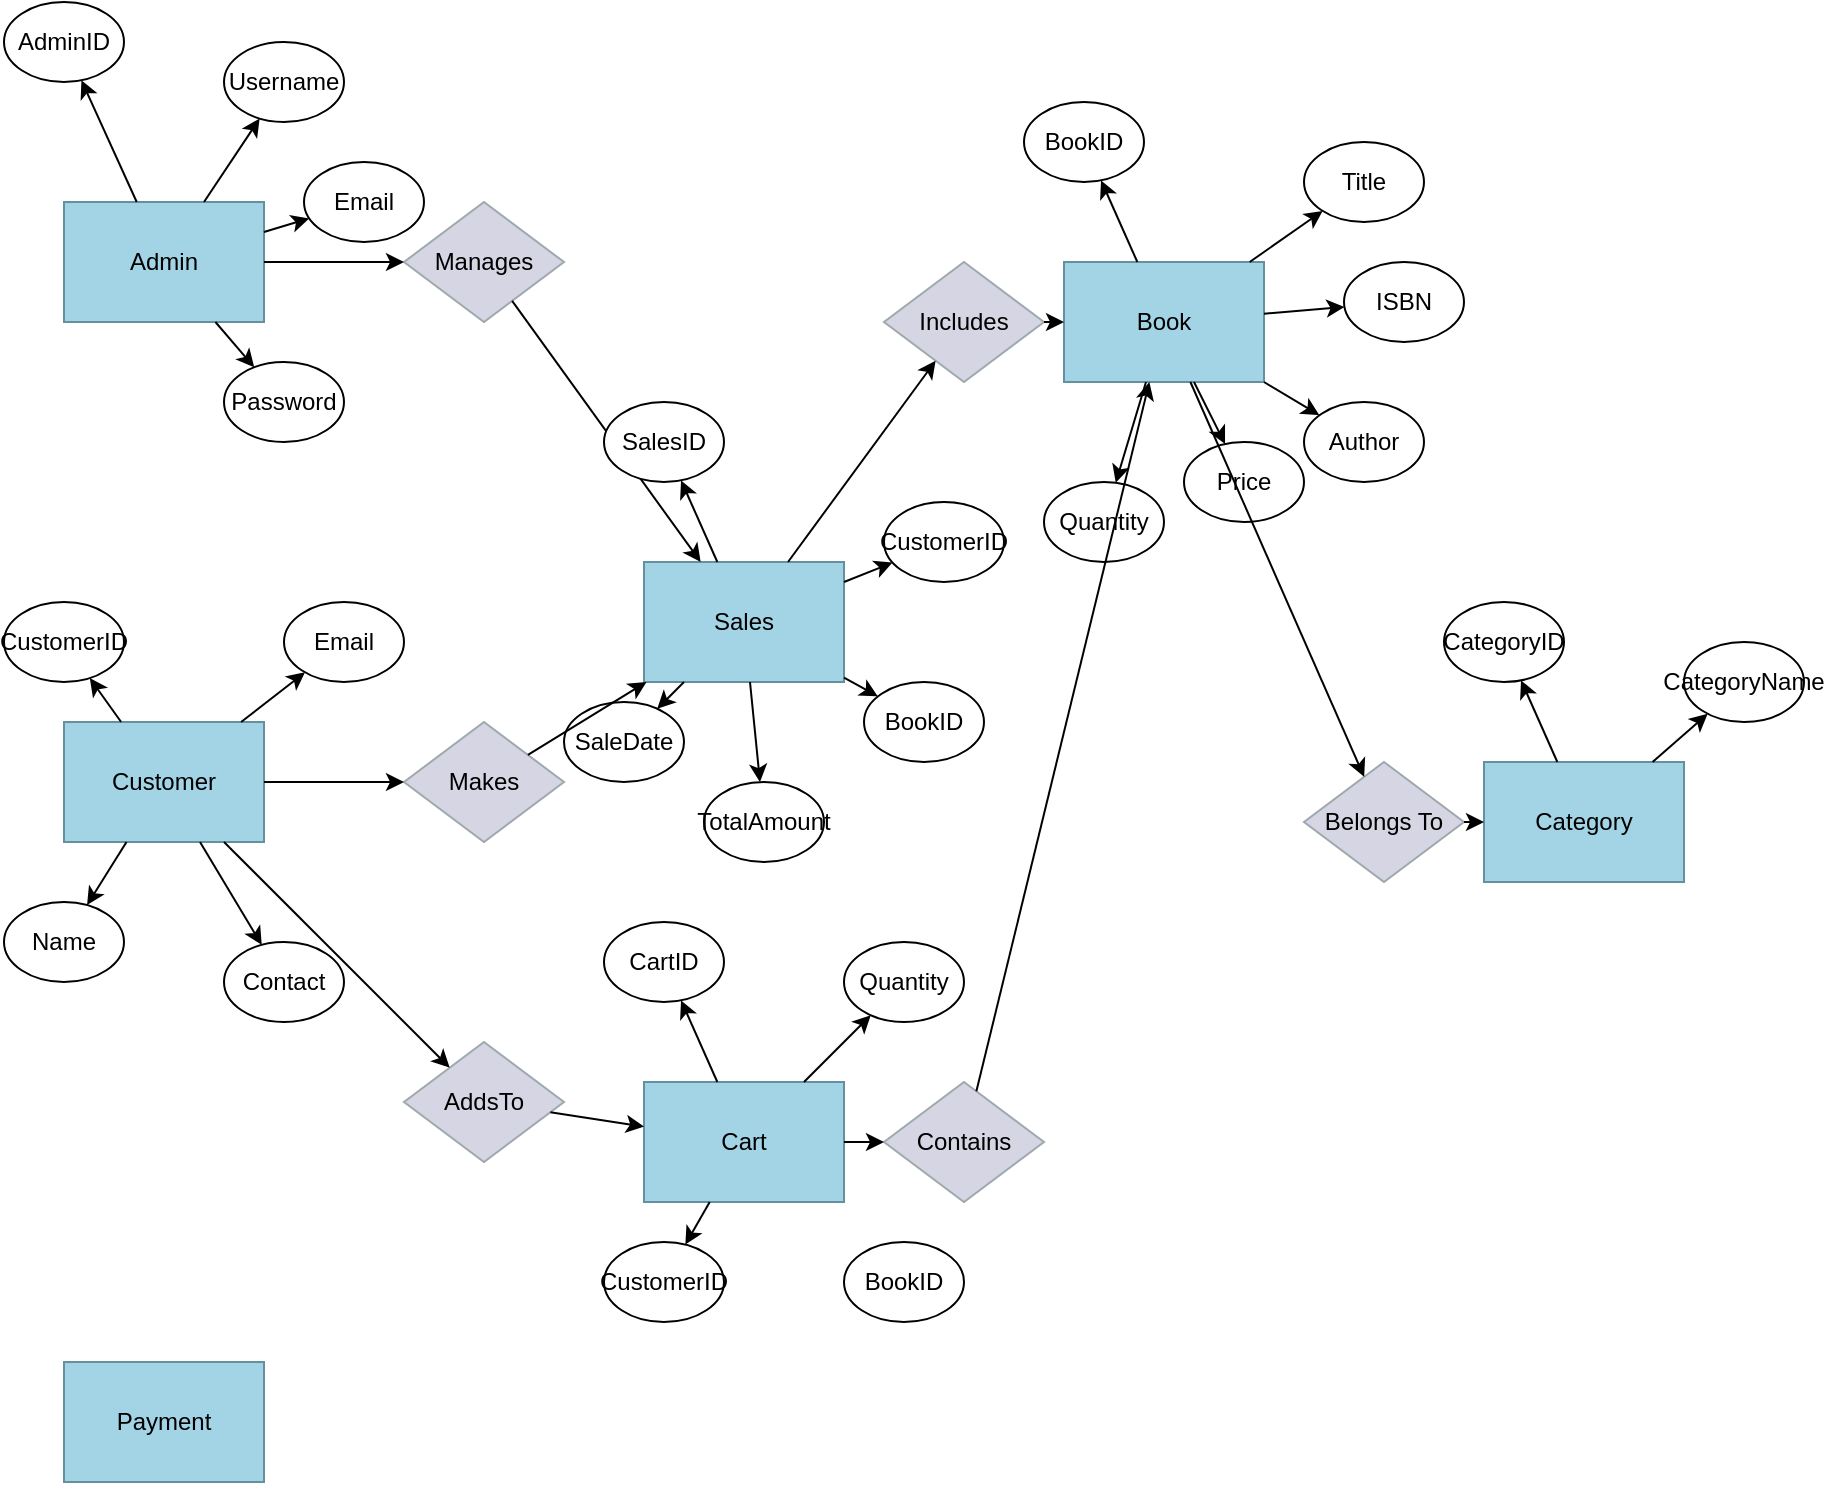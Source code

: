 <mxfile version="23.1.0" type="device">
  <diagram name="Page-1" id="2v3cK4fD7Jv4Vw0qW9uX">
    <mxGraphModel dx="1130" dy="679" grid="1" gridSize="10" guides="1" tooltips="1" connect="1" arrows="1" fold="1" page="1" pageScale="1" pageWidth="850" pageHeight="1100" math="0" shadow="0">
      <root>
        <mxCell id="0"/>
        <mxCell id="1" parent="0"/>
        <mxCell id="pPjB5a9F8bC1zN0jK9c0-1" value="Admin" style="rounded=0;whiteSpace=wrap;html=1;fillColor=#a2d4e6;strokeColor=#63919f;" vertex="1" parent="1">
          <mxGeometry x="60" y="170" width="100" height="60" as="geometry"/>
        </mxCell>
        <mxCell id="pPjB5a9F8bC1zN0jK9c0-2" value="AdminID" style="ellipse;whiteSpace=wrap;html=1;" vertex="1" parent="1">
          <mxGeometry x="30" y="70" width="60" height="40" as="geometry"/>
        </mxCell>
        <mxCell id="pPjB5a9F8bC1zN0jK9c0-3" edge="1" parent="1" source="pPjB5a9F8bC1zN0jK9c0-1" target="pPjB5a9F8bC1zN0jK9c0-2">
          <mxGeometry relative="1" as="geometry"/>
        </mxCell>
        <mxCell id="pPjB5a9F8bC1zN0jK9c0-4" value="Username" style="ellipse;whiteSpace=wrap;html=1;" vertex="1" parent="1">
          <mxGeometry x="140" y="90" width="60" height="40" as="geometry"/>
        </mxCell>
        <mxCell id="pPjB5a9F8bC1zN0jK9c0-5" edge="1" parent="1" source="pPjB5a9F8bC1zN0jK9c0-1" target="pPjB5a9F8bC1zN0jK9c0-4">
          <mxGeometry relative="1" as="geometry"/>
        </mxCell>
        <mxCell id="pPjB5a9F8bC1zN0jK9c0-6" value="Email" style="ellipse;whiteSpace=wrap;html=1;" vertex="1" parent="1">
          <mxGeometry x="180" y="150" width="60" height="40" as="geometry"/>
        </mxCell>
        <mxCell id="pPjB5a9F8bC1zN0jK9c0-7" edge="1" parent="1" source="pPjB5a9F8bC1zN0jK9c0-1" target="pPjB5a9F8bC1zN0jK9c0-6">
          <mxGeometry relative="1" as="geometry"/>
        </mxCell>
        <mxCell id="pPjB5a9F8bC1zN0jK9c0-8" value="Password" style="ellipse;whiteSpace=wrap;html=1;" vertex="1" parent="1">
          <mxGeometry x="140" y="250" width="60" height="40" as="geometry"/>
        </mxCell>
        <mxCell id="pPjB5a9F8bC1zN0jK9c0-9" edge="1" parent="1" source="pPjB5a9F8bC1zN0jK9c0-1" target="pPjB5a9F8bC1zN0jK9c0-8">
          <mxGeometry relative="1" as="geometry"/>
        </mxCell>
        <mxCell id="pPjB5a9F8bC1zN0jK9c0-10" value="Manages" style="rhombus;whiteSpace=wrap;html=1;fillColor=#d5d5e3;strokeColor=#9ea9ad;" vertex="1" parent="1">
          <mxGeometry x="230" y="170" width="80" height="60" as="geometry"/>
        </mxCell>
        <mxCell id="pPjB5a9F8bC1zN0jK9c0-11" edge="1" parent="1" source="pPjB5a9F8bC1zN0jK9c0-1" target="pPjB5a9F8bC1zN0jK9c0-10">
          <mxGeometry x="0.372" y="0" relative="1" as="geometry">
            <mxPoint x="161" y="200" as="sourcePoint"/>
            <mxPoint x="200" y="200" as="targetPoint"/>
            <Array as="points">
              <mxPoint x="210" y="200" />
            </Array>
            <mxPoint as="offset"/>
          </mxGeometry>
        </mxCell>
        <mxCell id="pPjB5a9F8bC1zN0jK9c0-12" value="Sales" style="rounded=0;whiteSpace=wrap;html=1;fillColor=#a2d4e6;strokeColor=#63919f;" vertex="1" parent="1">
          <mxGeometry x="350" y="350" width="100" height="60" as="geometry"/>
        </mxCell>
        <mxCell id="pPjB5a9F8bC1zN0jK9c0-13" edge="1" parent="1" source="pPjB5a9F8bC1zN0jK9c0-10" target="pPjB5a9F8bC1zN0jK9c0-12">
          <mxGeometry relative="1" as="geometry"/>
        </mxCell>
        <mxCell id="pPjB5a9F8bC1zN0jK9c0-14" value="Book" style="rounded=0;whiteSpace=wrap;html=1;fillColor=#a2d4e6;strokeColor=#63919f;" vertex="1" parent="1">
          <mxGeometry x="560" y="200" width="100" height="60" as="geometry"/>
        </mxCell>
        <mxCell id="pPjB5a9F8bC1zN0jK9c0-15" value="Includes" style="rhombus;whiteSpace=wrap;html=1;fillColor=#d5d5e3;strokeColor=#9ea9ad;" vertex="1" parent="1">
          <mxGeometry x="470" y="200" width="80" height="60" as="geometry"/>
        </mxCell>
        <mxCell id="pPjB5a9F8bC1zN0jK9c0-16" edge="1" parent="1" source="pPjB5a9F8bC1zN0jK9c0-12" target="pPjB5a9F8bC1zN0jK9c0-15">
          <mxGeometry relative="1" as="geometry"/>
        </mxCell>
        <mxCell id="pPjB5a9F8bC1zN0jK9c0-17" edge="1" parent="1" source="pPjB5a9F8bC1zN0jK9c0-15" target="pPjB5a9F8bC1zN0jK9c0-14">
          <mxGeometry relative="1" as="geometry"/>
        </mxCell>
        <mxCell id="pPjB5a9F8bC1zN0jK9c0-18" value="SalesID" style="ellipse;whiteSpace=wrap;html=1;" vertex="1" parent="1">
          <mxGeometry x="330" y="270" width="60" height="40" as="geometry"/>
        </mxCell>
        <mxCell id="pPjB5a9F8bC1zN0jK9c0-19" edge="1" parent="1" source="pPjB5a9F8bC1zN0jK9c0-12" target="pPjB5a9F8bC1zN0jK9c0-18">
          <mxGeometry relative="1" as="geometry"/>
        </mxCell>
        <mxCell id="pPjB5a9F8bC1zN0jK9c0-20" value="CustomerID" style="ellipse;whiteSpace=wrap;html=1;" vertex="1" parent="1">
          <mxGeometry x="470" y="320" width="60" height="40" as="geometry"/>
        </mxCell>
        <mxCell id="pPjB5a9F8bC1zN0jK9c0-21" edge="1" parent="1" source="pPjB5a9F8bC1zN0jK9c0-12" target="pPjB5a9F8bC1zN0jK9c0-20">
          <mxGeometry relative="1" as="geometry"/>
        </mxCell>
        <mxCell id="pPjB5a9F8bC1zN0jK9c0-22" value="BookID" style="ellipse;whiteSpace=wrap;html=1;" vertex="1" parent="1">
          <mxGeometry x="460" y="410" width="60" height="40" as="geometry"/>
        </mxCell>
        <mxCell id="pPjB5a9F8bC1zN0jK9c0-23" edge="1" parent="1" source="pPjB5a9F8bC1zN0jK9c0-12" target="pPjB5a9F8bC1zN0jK9c0-22">
          <mxGeometry relative="1" as="geometry"/>
        </mxCell>
        <mxCell id="pPjB5a9F8bC1zN0jK9c0-24" value="SaleDate" style="ellipse;whiteSpace=wrap;html=1;" vertex="1" parent="1">
          <mxGeometry x="310" y="420" width="60" height="40" as="geometry"/>
        </mxCell>
        <mxCell id="pPjB5a9F8bC1zN0jK9c0-25" edge="1" parent="1" source="pPjB5a9F8bC1zN0jK9c0-12" target="pPjB5a9F8bC1zN0jK9c0-24">
          <mxGeometry relative="1" as="geometry"/>
        </mxCell>
        <mxCell id="pPjB5a9F8bC1zN0jK9c0-26" value="TotalAmount" style="ellipse;whiteSpace=wrap;html=1;" vertex="1" parent="1">
          <mxGeometry x="380" y="460" width="60" height="40" as="geometry"/>
        </mxCell>
        <mxCell id="pPjB5a9F8bC1zN0jK9c0-27" edge="1" parent="1" source="pPjB5a9F8bC1zN0jK9c0-12" target="pPjB5a9F8bC1zN0jK9c0-26">
          <mxGeometry relative="1" as="geometry"/>
        </mxCell>
        <mxCell id="pPjB5a9F8bC1zN0jK9c0-28" value="Title" style="ellipse;whiteSpace=wrap;html=1;" vertex="1" parent="1">
          <mxGeometry x="680" y="140" width="60" height="40" as="geometry"/>
        </mxCell>
        <mxCell id="pPjB5a9F8bC1zN0jK9c0-29" edge="1" parent="1" source="pPjB5a9F8bC1zN0jK9c0-14" target="pPjB5a9F8bC1zN0jK9c0-28">
          <mxGeometry relative="1" as="geometry"/>
        </mxCell>
        <mxCell id="pPjB5a9F8bC1zN0jK9c0-30" value="BookID" style="ellipse;whiteSpace=wrap;html=1;" vertex="1" parent="1">
          <mxGeometry x="540" y="120" width="60" height="40" as="geometry"/>
        </mxCell>
        <mxCell id="pPjB5a9F8bC1zN0jK9c0-31" edge="1" parent="1" source="pPjB5a9F8bC1zN0jK9c0-14" target="pPjB5a9F8bC1zN0jK9c0-30">
          <mxGeometry relative="1" as="geometry"/>
        </mxCell>
        <mxCell id="pPjB5a9F8bC1zN0jK9c0-32" value="ISBN" style="ellipse;whiteSpace=wrap;html=1;" vertex="1" parent="1">
          <mxGeometry x="700" y="200" width="60" height="40" as="geometry"/>
        </mxCell>
        <mxCell id="pPjB5a9F8bC1zN0jK9c0-33" edge="1" parent="1" source="pPjB5a9F8bC1zN0jK9c0-14" target="pPjB5a9F8bC1zN0jK9c0-32">
          <mxGeometry relative="1" as="geometry"/>
        </mxCell>
        <mxCell id="pPjB5a9F8bC1zN0jK9c0-34" value="Author" style="ellipse;whiteSpace=wrap;html=1;" vertex="1" parent="1">
          <mxGeometry x="680" y="270" width="60" height="40" as="geometry"/>
        </mxCell>
        <mxCell id="pPjB5a9F8bC1zN0jK9c0-35" edge="1" parent="1" source="pPjB5a9F8bC1zN0jK9c0-14" target="pPjB5a9F8bC1zN0jK9c0-34">
          <mxGeometry relative="1" as="geometry"/>
        </mxCell>
        <mxCell id="pPjB5a9F8bC1zN0jK9c0-36" value="Price" style="ellipse;whiteSpace=wrap;html=1;" vertex="1" parent="1">
          <mxGeometry x="620" y="290" width="60" height="40" as="geometry"/>
        </mxCell>
        <mxCell id="pPjB5a9F8bC1zN0jK9c0-37" edge="1" parent="1" source="pPjB5a9F8bC1zN0jK9c0-14" target="pPjB5a9F8bC1zN0jK9c0-36">
          <mxGeometry relative="1" as="geometry"/>
        </mxCell>
        <mxCell id="pPjB5a9F8bC1zN0jK9c0-38" value="Quantity" style="ellipse;whiteSpace=wrap;html=1;" vertex="1" parent="1">
          <mxGeometry x="550" y="310" width="60" height="40" as="geometry"/>
        </mxCell>
        <mxCell id="pPjB5a9F8bC1zN0jK9c0-39" edge="1" parent="1" source="pPjB5a9F8bC1zN0jK9c0-14" target="pPjB5a9F8bC1zN0jK9c0-38">
          <mxGeometry relative="1" as="geometry"/>
        </mxCell>
        <mxCell id="pPjB5a9F8bC1zN0jK9c0-40" value="Category" style="rounded=0;whiteSpace=wrap;html=1;fillColor=#a2d4e6;strokeColor=#63919f;" vertex="1" parent="1">
          <mxGeometry x="770" y="450" width="100" height="60" as="geometry"/>
        </mxCell>
        <mxCell id="pPjB5a9F8bC1zN0jK9c0-41" value="Belongs To" style="rhombus;whiteSpace=wrap;html=1;fillColor=#d5d5e3;strokeColor=#9ea9ad;" vertex="1" parent="1">
          <mxGeometry x="680" y="450" width="80" height="60" as="geometry"/>
        </mxCell>
        <mxCell id="pPjB5a9F8bC1zN0jK9c0-42" edge="1" parent="1" source="pPjB5a9F8bC1zN0jK9c0-14" target="pPjB5a9F8bC1zN0jK9c0-41">
          <mxGeometry relative="1" as="geometry"/>
        </mxCell>
        <mxCell id="pPjB5a9F8bC1zN0jK9c0-43" edge="1" parent="1" source="pPjB5a9F8bC1zN0jK9c0-41" target="pPjB5a9F8bC1zN0jK9c0-40">
          <mxGeometry relative="1" as="geometry"/>
        </mxCell>
        <mxCell id="pPjB5a9F8bC1zN0jK9c0-44" value="CategoryID" style="ellipse;whiteSpace=wrap;html=1;" vertex="1" parent="1">
          <mxGeometry x="750" y="370" width="60" height="40" as="geometry"/>
        </mxCell>
        <mxCell id="pPjB5a9F8bC1zN0jK9c0-45" edge="1" parent="1" source="pPjB5a9F8bC1zN0jK9c0-40" target="pPjB5a9F8bC1zN0jK9c0-44">
          <mxGeometry relative="1" as="geometry"/>
        </mxCell>
        <mxCell id="pPjB5a9F8bC1zN0jK9c0-46" value="CategoryName" style="ellipse;whiteSpace=wrap;html=1;" vertex="1" parent="1">
          <mxGeometry x="870" y="390" width="60" height="40" as="geometry"/>
        </mxCell>
        <mxCell id="pPjB5a9F8bC1zN0jK9c0-47" edge="1" parent="1" source="pPjB5a9F8bC1zN0jK9c0-40" target="pPjB5a9F8bC1zN0jK9c0-46">
          <mxGeometry relative="1" as="geometry"/>
        </mxCell>
        <mxCell id="pPjB5a9F8bC1zN0jK9c0-48" value="Customer" style="rounded=0;whiteSpace=wrap;html=1;fillColor=#a2d4e6;strokeColor=#63919f;" vertex="1" parent="1">
          <mxGeometry x="60" y="430" width="100" height="60" as="geometry"/>
        </mxCell>
        <mxCell id="pPjB5a9F8bC1zN0jK9c0-49" value="Makes" style="rhombus;whiteSpace=wrap;html=1;fillColor=#d5d5e3;strokeColor=#9ea9ad;" vertex="1" parent="1">
          <mxGeometry x="230" y="430" width="80" height="60" as="geometry"/>
        </mxCell>
        <mxCell id="pPjB5a9F8bC1zN0jK9c0-50" edge="1" parent="1" source="pPjB5a9F8bC1zN0jK9c0-48" target="pPjB5a9F8bC1zN0jK9c0-49">
          <mxGeometry relative="1" as="geometry"/>
        </mxCell>
        <mxCell id="pPjB5a9F8bC1zN0jK9c0-51" edge="1" parent="1" source="pPjB5a9F8bC1zN0jK9c0-49" target="pPjB5a9F8bC1zN0jK9c0-12">
          <mxGeometry relative="1" as="geometry"/>
        </mxCell>
        <mxCell id="pPjB5a9F8bC1zN0jK9c0-52" value="Email" style="ellipse;whiteSpace=wrap;html=1;" vertex="1" parent="1">
          <mxGeometry x="170" y="370" width="60" height="40" as="geometry"/>
        </mxCell>
        <mxCell id="pPjB5a9F8bC1zN0jK9c0-53" edge="1" parent="1" source="pPjB5a9F8bC1zN0jK9c0-48" target="pPjB5a9F8bC1zN0jK9c0-52">
          <mxGeometry relative="1" as="geometry"/>
        </mxCell>
        <mxCell id="pPjB5a9F8bC1zN0jK9c0-54" value="CustomerID" style="ellipse;whiteSpace=wrap;html=1;" vertex="1" parent="1">
          <mxGeometry x="30" y="370" width="60" height="40" as="geometry"/>
        </mxCell>
        <mxCell id="pPjB5a9F8bC1zN0jK9c0-55" edge="1" parent="1" source="pPjB5a9F8bC1zN0jK9c0-48" target="pPjB5a9F8bC1zN0jK9c0-54">
          <mxGeometry relative="1" as="geometry"/>
        </mxCell>
        <mxCell id="pPjB5a9F8bC1zN0jK9c0-56" value="Name" style="ellipse;whiteSpace=wrap;html=1;" vertex="1" parent="1">
          <mxGeometry x="30" y="520" width="60" height="40" as="geometry"/>
        </mxCell>
        <mxCell id="pPjB5a9F8bC1zN0jK9c0-57" edge="1" parent="1" source="pPjB5a9F8bC1zN0jK9c0-48" target="pPjB5a9F8bC1zN0jK9c0-56">
          <mxGeometry relative="1" as="geometry"/>
        </mxCell>
        <mxCell id="pPjB5a9F8bC1zN0jK9c0-58" value="Contact" style="ellipse;whiteSpace=wrap;html=1;" vertex="1" parent="1">
          <mxGeometry x="140" y="540" width="60" height="40" as="geometry"/>
        </mxCell>
        <mxCell id="pPjB5a9F8bC1zN0jK9c0-59" edge="1" parent="1" source="pPjB5a9F8bC1zN0jK9c0-48" target="pPjB5a9F8bC1zN0jK9c0-58">
          <mxGeometry relative="1" as="geometry"/>
        </mxCell>
        <mxCell id="pPjB5a9F8bC1zN0jK9c0-60" value="Cart" style="rounded=0;whiteSpace=wrap;html=1;fillColor=#a2d4e6;strokeColor=#63919f;" vertex="1" parent="1">
          <mxGeometry x="350" y="610" width="100" height="60" as="geometry"/>
        </mxCell>
        <mxCell id="pPjB5a9F8bC1zN0jK9c0-61" value="AddsTo" style="rhombus;whiteSpace=wrap;html=1;fillColor=#d5d5e3;strokeColor=#9ea9ad;" vertex="1" parent="1">
          <mxGeometry x="230" y="590" width="80" height="60" as="geometry"/>
        </mxCell>
        <mxCell id="pPjB5a9F8bC1zN0jK9c0-62" edge="1" parent="1" source="pPjB5a9F8bC1zN0jK9c0-48" target="pPjB5a9F8bC1zN0jK9c0-61">
          <mxGeometry relative="1" as="geometry"/>
        </mxCell>
        <mxCell id="pPjB5a9F8bC1zN0jK9c0-63" edge="1" parent="1" source="pPjB5a9F8bC1zN0jK9c0-61" target="pPjB5a9F8bC1zN0jK9c0-60">
          <mxGeometry relative="1" as="geometry"/>
        </mxCell>
        <mxCell id="pPjB5a9F8bC1zN0jK9c0-64" value="Contains" style="rhombus;whiteSpace=wrap;html=1;fillColor=#d5d5e3;strokeColor=#9ea9ad;" vertex="1" parent="1">
          <mxGeometry x="470" y="610" width="80" height="60" as="geometry"/>
        </mxCell>
        <mxCell id="pPjB5a9F8bC1zN0jK9c0-65" edge="1" parent="1" source="pPjB5a9F8bC1zN0jK9c0-60" target="pPjB5a9F8bC1zN0jK9c0-64">
          <mxGeometry relative="1" as="geometry"/>
        </mxCell>
        <mxCell id="pPjB5a9F8bC1zN0jK9c0-66" edge="1" parent="1" source="pPjB5a9F8bC1zN0jK9c0-64" target="pPjB5a9F8bC1zN0jK9c0-14">
          <mxGeometry relative="1" as="geometry"/>
        </mxCell>
        <mxCell id="pPjB5a9F8bC1zN0jK9c0-67" value="Quantity" style="ellipse;whiteSpace=wrap;html=1;" vertex="1" parent="1">
          <mxGeometry x="450" y="540" width="60" height="40" as="geometry"/>
        </mxCell>
        <mxCell id="pPjB5a9F8bC1zN0jK9c0-68" edge="1" parent="1" source="pPjB5a9F8bC1zN0jK9c0-60" target="pPjB5a9F8bC1zN0jK9c0-67">
          <mxGeometry relative="1" as="geometry"/>
        </mxCell>
        <mxCell id="pPjB5a9F8bC1zN0jK9c0-69" value="CartID" style="ellipse;whiteSpace=wrap;html=1;" vertex="1" parent="1">
          <mxGeometry x="330" y="530" width="60" height="40" as="geometry"/>
        </mxCell>
        <mxCell id="pPjB5a9F8bC1zN0jK9c0-70" edge="1" parent="1" source="pPjB5a9F8bC1zN0jK9c0-60" target="pPjB5a9F8bC1zN0jK9c0-69">
          <mxGeometry relative="1" as="geometry"/>
        </mxCell>
        <mxCell id="pPjB5a9F8bC1zN0jK9c0-71" value="Payment" style="rounded=0;whiteSpace=wrap;html=1;fillColor=#a2d4e6;strokeColor=#63919f;" vertex="1" parent="1">
          <mxGeometry x="60" y="750" width="100" height="60" as="geometry"/>
        </mxCell>
        <mxCell id="pPjB5a9F8bC1zN0jK9c0-72" value="CustomerID" style="ellipse;whiteSpace=wrap;html=1;" vertex="1" parent="1">
          <mxGeometry x="330" y="690" width="60" height="40" as="geometry"/>
        </mxCell>
        <mxCell id="pPjB5a9F8bC1zN0jK9c0-73" edge="1" parent="1" source="pPjB5a9F8bC1zN0jK9c0-60" target="pPjB5a9F8bC1zN0jK9c0-72">
          <mxGeometry relative="1" as="geometry"/>
        </mxCell>
        <mxCell id="pPjB5a9F8bC1zN0jK9c0-74" value="BookID" style="ellipse;whiteSpace=wrap;html=1;" vertex="1" parent="1">
          <mxGeometry x="450" y="690" width="60" height="40" as="geometry"/>
        </mxCell>
        <mxCell id="pPjB5a9F8bC1zN0jK9c0-75" edge="1" parent="1" source="pPjB5a9F8bC1zN0jK9
